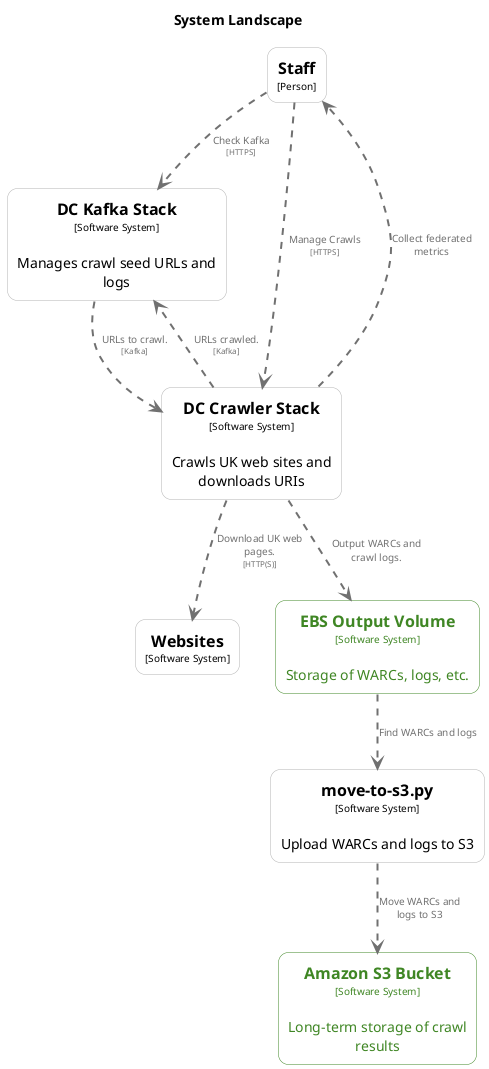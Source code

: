 @startuml
title System Landscape

skinparam {
  shadowing false
  arrowFontSize 10
  defaultTextAlignment center
  wrapWidth 200
  maxMessageSize 100
  PackageBorderColor<<group>> #cccccc
  PackageFontColor<<group>> #cccccc
}
hide stereotype
top to bottom direction

skinparam rectangle<<32>> {
  BackgroundColor #ffffff
  FontColor #3f8624
  BorderColor #3f8624
  roundCorner 20
}
skinparam rectangle<<9>> {
  BackgroundColor #ffffff
  FontColor #000000
  BorderColor #b2b2b2
  roundCorner 20
}
skinparam rectangle<<3>> {
  BackgroundColor #ffffff
  FontColor #000000
  BorderColor #b2b2b2
  roundCorner 20
}
skinparam rectangle<<28>> {
  BackgroundColor #ffffff
  FontColor #3f8624
  BorderColor #3f8624
  roundCorner 20
}
skinparam rectangle<<1>> {
  BackgroundColor #ffffff
  FontColor #000000
  BorderColor #b2b2b2
  roundCorner 20
}
skinparam rectangle<<2>> {
  BackgroundColor #ffffff
  FontColor #000000
  BorderColor #b2b2b2
  roundCorner 20
}
skinparam rectangle<<31>> {
  BackgroundColor #ffffff
  FontColor #000000
  BorderColor #b2b2b2
  roundCorner 20
}

rectangle "==Staff\n<size:10>[Person]</size>" <<1>> as 1
rectangle "==Websites\n<size:10>[Software System]</size>" <<2>> as 2
rectangle "==EBS Output Volume\n<size:10>[Software System]</size>\n\nStorage of WARCs, logs, etc." <<28>> as 28
rectangle "==DC Kafka Stack\n<size:10>[Software System]</size>\n\nManages crawl seed URLs and logs" <<3>> as 3
rectangle "==move-to-s3.py\n<size:10>[Software System]</size>\n\nUpload WARCs and logs to S3" <<31>> as 31
rectangle "==Amazon S3 Bucket\n<size:10>[Software System]</size>\n\nLong-term storage of crawl results" <<32>> as 32
rectangle "==DC Crawler Stack\n<size:10>[Software System]</size>\n\nCrawls UK web sites and downloads URIs" <<9>> as 9

9 .[#707070,thickness=2].> 2 : "<color:#707070>Download UK web pages.\n<color:#707070><size:8>[HTTP(S)]</size>"
9 .[#707070,thickness=2].> 3 : "<color:#707070>URLs crawled.\n<color:#707070><size:8>[Kafka]</size>"
3 .[#707070,thickness=2].> 9 : "<color:#707070>URLs to crawl.\n<color:#707070><size:8>[Kafka]</size>"
9 .[#707070,thickness=2].> 1 : "<color:#707070>Collect federated metrics"
9 .[#707070,thickness=2].> 28 : "<color:#707070>Output WARCs and crawl logs."
28 .[#707070,thickness=2].> 31 : "<color:#707070>Find WARCs and logs"
31 .[#707070,thickness=2].> 32 : "<color:#707070>Move WARCs and logs to S3"
1 .[#707070,thickness=2].> 9 : "<color:#707070>Manage Crawls\n<color:#707070><size:8>[HTTPS]</size>"
1 .[#707070,thickness=2].> 3 : "<color:#707070>Check Kafka\n<color:#707070><size:8>[HTTPS]</size>"
@enduml